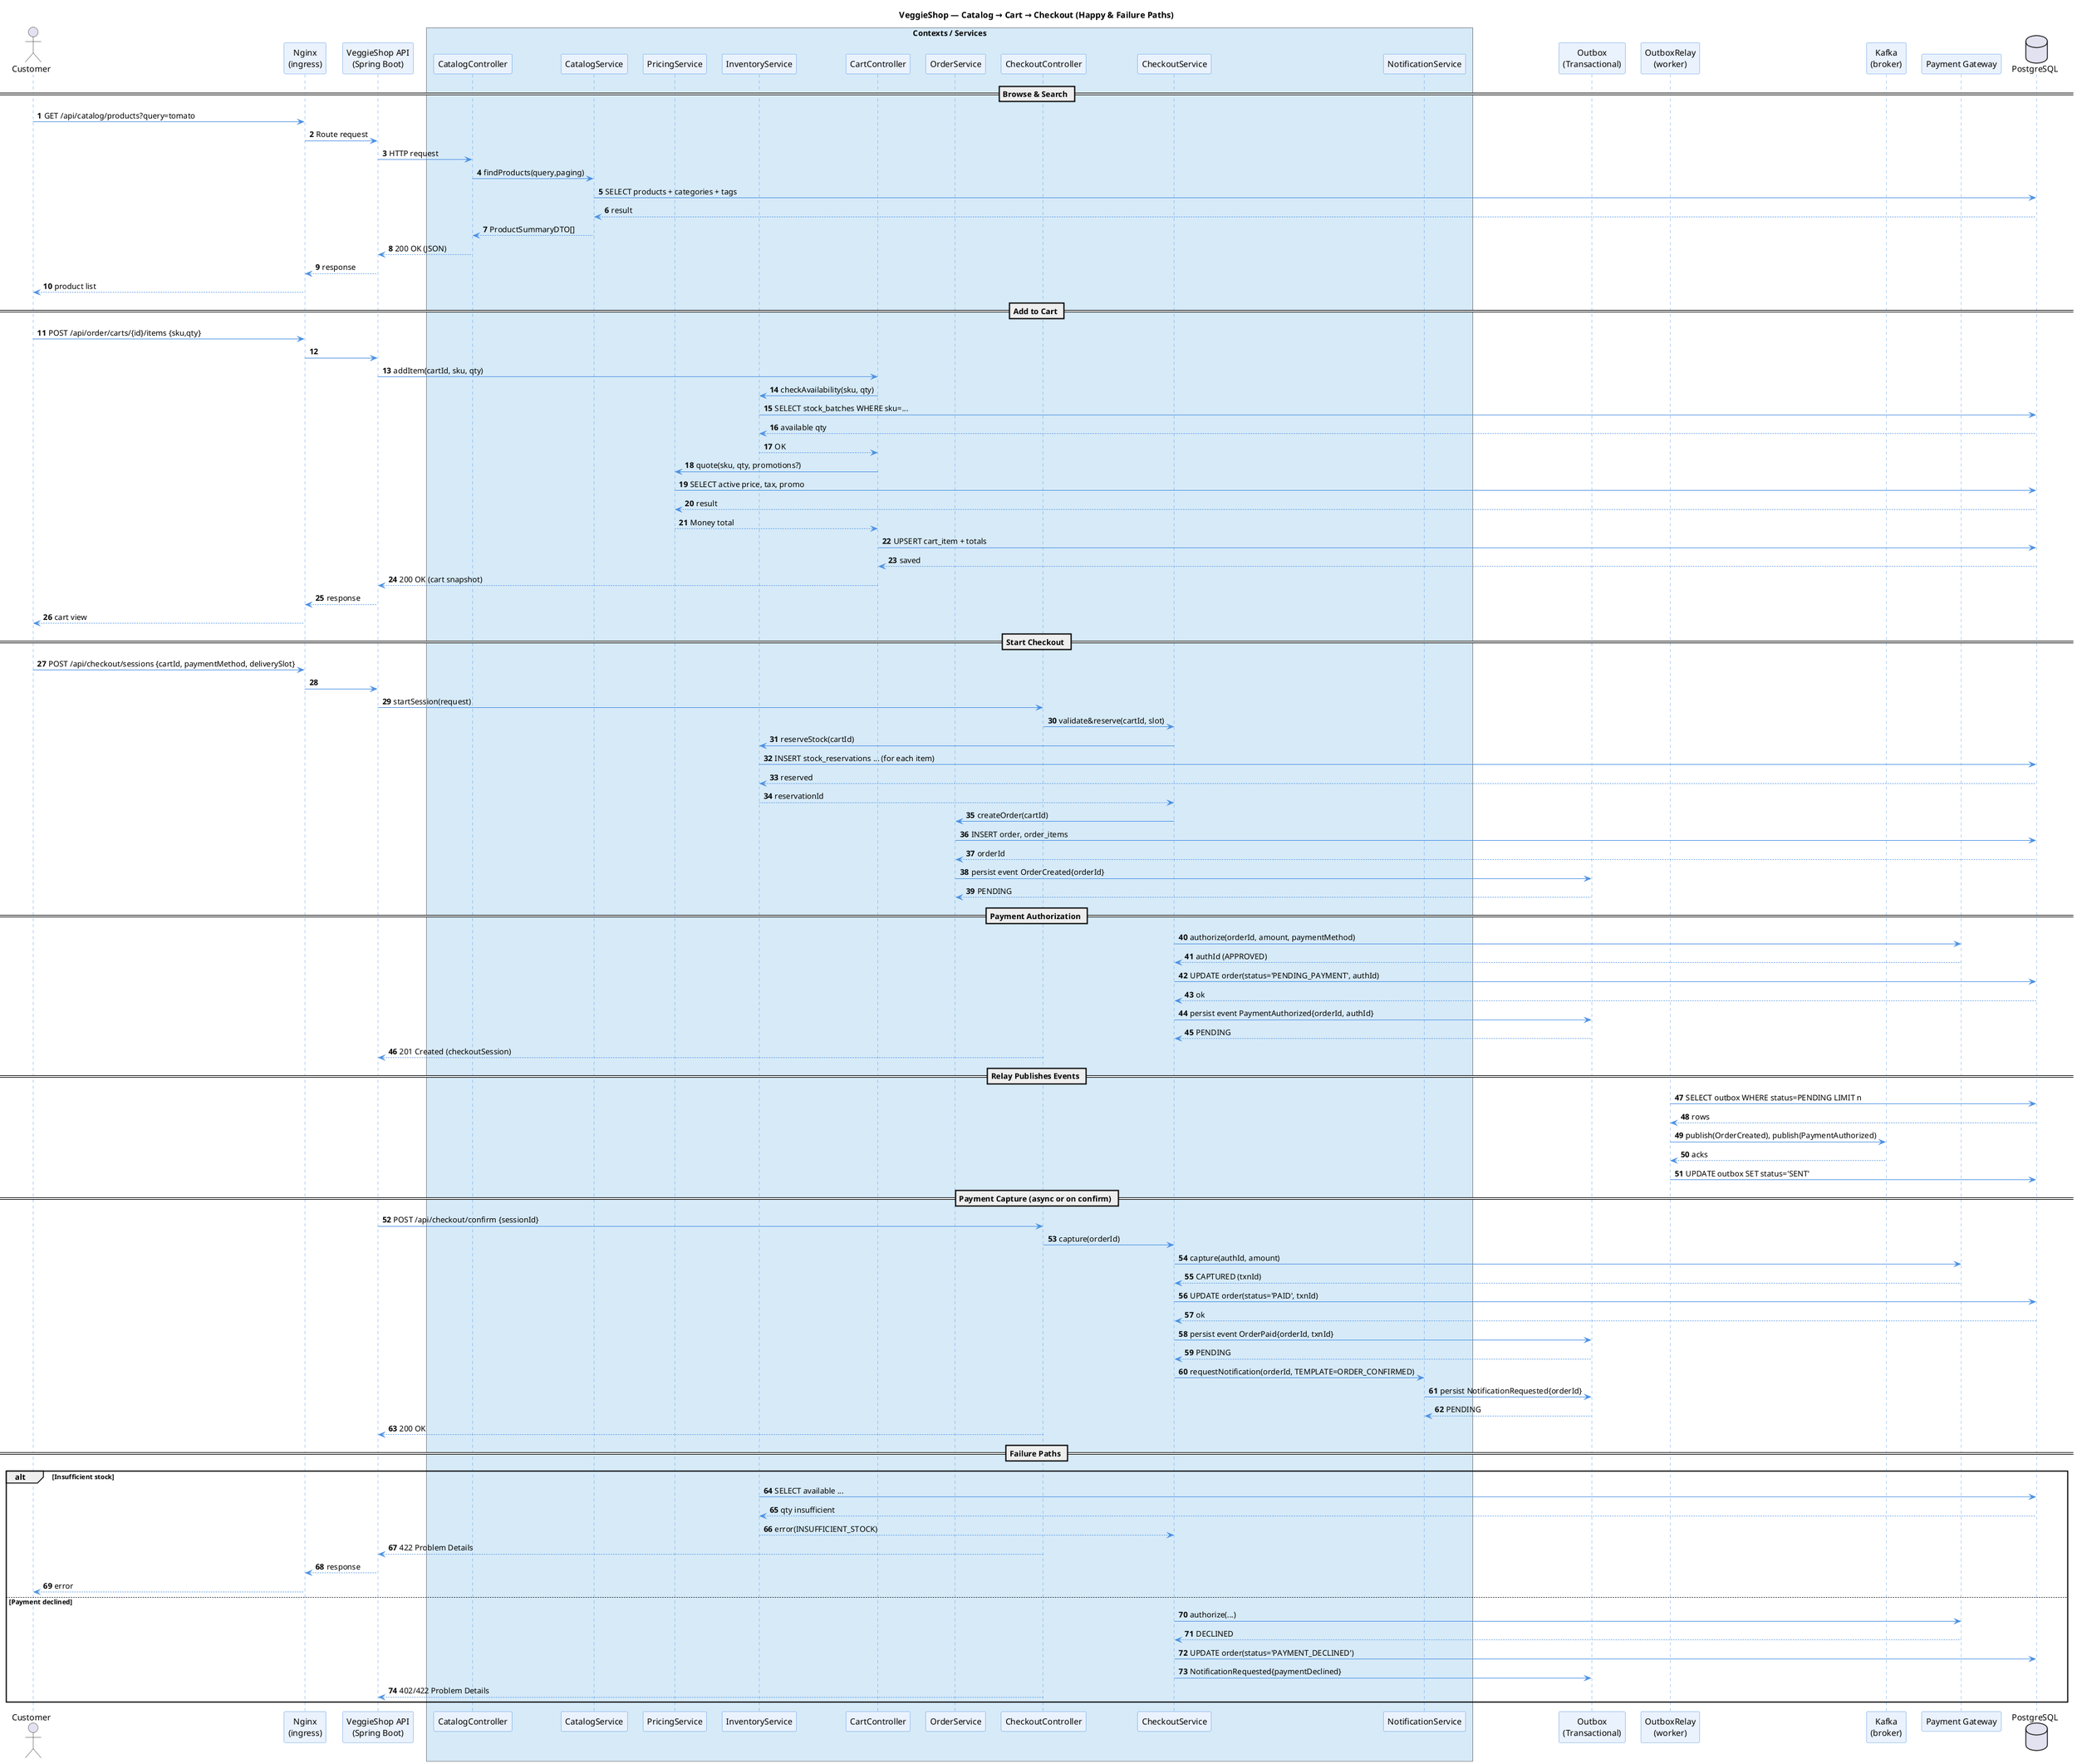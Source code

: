 @startuml catalog-sequence-checkout
title VeggieShop — Catalog → Cart → Checkout (Happy & Failure Paths)

skinparam shadowing false
skinparam ParticipantPadding 8
skinparam BoxPadding 8
skinparam sequence {
  ArrowColor #4A90E2
  LifeLineBorderColor #4A90E2
  LifeLineBackgroundColor #EAF2FD
  ParticipantBorderColor #4A90E2
  ParticipantBackgroundColor #EAF2FD
}

autonumber

actor Customer as C
participant "Nginx\n(ingress)" as N
participant "VeggieShop API\n(Spring Boot)" as API
box "Contexts / Services" #D6EAF8
  participant "CatalogController" as CatCtl
  participant "CatalogService" as CatSvc
  participant "PricingService" as PriceSvc
  participant "InventoryService" as InvSvc
  participant "CartController" as CartCtl
  participant "OrderService" as OrderSvc
  participant "CheckoutController" as ChkCtl
  participant "CheckoutService" as ChkSvc
  participant "NotificationService" as NotifSvc
end box
participant "Outbox\n(Transactional)" as Outbox
participant "OutboxRelay\n(worker)" as Relay
participant "Kafka\n(broker)" as Kafka
participant "Payment Gateway" as Pay
database "PostgreSQL" as PG

== Browse & Search ==
C -> N : GET /api/catalog/products?query=tomato
N -> API : Route request
API -> CatCtl : HTTP request
CatCtl -> CatSvc : findProducts(query,paging)
CatSvc -> PG : SELECT products + categories + tags
PG --> CatSvc : result
CatSvc --> CatCtl : ProductSummaryDTO[]
CatCtl --> API : 200 OK (JSON)
API --> N : response
N --> C : product list

== Add to Cart ==
C -> N : POST /api/order/carts/{id}/items {sku,qty}
N -> API
API -> CartCtl : addItem(cartId, sku, qty)
CartCtl -> InvSvc : checkAvailability(sku, qty)
InvSvc -> PG : SELECT stock_batches WHERE sku=...
PG --> InvSvc : available qty
InvSvc --> CartCtl : OK
CartCtl -> PriceSvc : quote(sku, qty, promotions?)
PriceSvc -> PG : SELECT active price, tax, promo
PG --> PriceSvc : result
PriceSvc --> CartCtl : Money total
CartCtl -> PG : UPSERT cart_item + totals
PG --> CartCtl : saved
CartCtl --> API : 200 OK (cart snapshot)
API --> N : response
N --> C : cart view

== Start Checkout ==
C -> N : POST /api/checkout/sessions {cartId, paymentMethod, deliverySlot}
N -> API
API -> ChkCtl : startSession(request)
ChkCtl -> ChkSvc : validate&reserve(cartId, slot)
ChkSvc -> InvSvc : reserveStock(cartId)
InvSvc -> PG : INSERT stock_reservations ... (for each item)
PG --> InvSvc : reserved
InvSvc --> ChkSvc : reservationId
ChkSvc -> OrderSvc : createOrder(cartId)
OrderSvc -> PG : INSERT order, order_items
PG --> OrderSvc : orderId
OrderSvc -> Outbox : persist event OrderCreated{orderId}
Outbox --> OrderSvc : PENDING

== Payment Authorization ==
ChkSvc -> Pay : authorize(orderId, amount, paymentMethod)
Pay --> ChkSvc : authId (APPROVED)

ChkSvc -> PG : UPDATE order(status='PENDING_PAYMENT', authId)
PG --> ChkSvc : ok
ChkSvc -> Outbox : persist event PaymentAuthorized{orderId, authId}
Outbox --> ChkSvc : PENDING
ChkCtl --> API : 201 Created (checkoutSession)

== Relay Publishes Events ==
Relay -> PG : SELECT outbox WHERE status=PENDING LIMIT n
PG --> Relay : rows
Relay -> Kafka : publish(OrderCreated), publish(PaymentAuthorized)
Kafka --> Relay : acks
Relay -> PG : UPDATE outbox SET status='SENT'

== Payment Capture (async or on confirm) ==
API -> ChkCtl : POST /api/checkout/confirm {sessionId}
ChkCtl -> ChkSvc : capture(orderId)
ChkSvc -> Pay : capture(authId, amount)
Pay --> ChkSvc : CAPTURED (txnId)
ChkSvc -> PG : UPDATE order(status='PAID', txnId)
PG --> ChkSvc : ok
ChkSvc -> Outbox : persist event OrderPaid{orderId, txnId}
Outbox --> ChkSvc : PENDING
ChkSvc -> NotifSvc : requestNotification(orderId, TEMPLATE=ORDER_CONFIRMED)
NotifSvc -> Outbox : persist NotificationRequested{orderId}
Outbox --> NotifSvc : PENDING
ChkCtl --> API : 200 OK

== Failure Paths ==
alt Insufficient stock
  InvSvc -> PG : SELECT available ...
  PG --> InvSvc : qty insufficient
  InvSvc --> ChkSvc : error(INSUFFICIENT_STOCK)
  ChkCtl --> API : 422 Problem Details
  API --> N : response
  N --> C : error
else Payment declined
  ChkSvc -> Pay : authorize(...)
  Pay --> ChkSvc : DECLINED
  ChkSvc -> PG : UPDATE order(status='PAYMENT_DECLINED')
  ChkSvc -> Outbox : NotificationRequested{paymentDeclined}
  ChkCtl --> API : 402/422 Problem Details
end

@enduml
